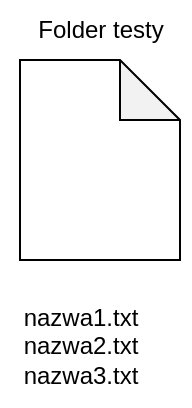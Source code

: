 <mxfile version="28.0.6">
  <diagram name="Strona-1" id="jgnhKM59ls9hkWLqiN4Q">
    <mxGraphModel dx="1426" dy="880" grid="1" gridSize="10" guides="1" tooltips="1" connect="1" arrows="1" fold="1" page="1" pageScale="1" pageWidth="827" pageHeight="1169" math="0" shadow="0">
      <root>
        <mxCell id="0" />
        <mxCell id="1" parent="0" />
        <mxCell id="Po7ofT87eP9KNeOSyWzm-1" value="" style="shape=note;whiteSpace=wrap;html=1;backgroundOutline=1;darkOpacity=0.05;" vertex="1" parent="1">
          <mxGeometry x="170" y="150" width="80" height="100" as="geometry" />
        </mxCell>
        <mxCell id="Po7ofT87eP9KNeOSyWzm-2" value="Folder testy" style="text;html=1;align=center;verticalAlign=middle;resizable=0;points=[];autosize=1;strokeColor=none;fillColor=none;" vertex="1" parent="1">
          <mxGeometry x="165" y="120" width="90" height="30" as="geometry" />
        </mxCell>
        <mxCell id="Po7ofT87eP9KNeOSyWzm-3" value="nazwa1.txt&lt;div&gt;nazwa2.txt&lt;/div&gt;&lt;div&gt;nazwa3.txt&lt;/div&gt;" style="text;html=1;align=center;verticalAlign=middle;resizable=0;points=[];autosize=1;strokeColor=none;fillColor=none;" vertex="1" parent="1">
          <mxGeometry x="160" y="263" width="80" height="60" as="geometry" />
        </mxCell>
      </root>
    </mxGraphModel>
  </diagram>
</mxfile>
